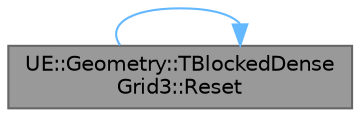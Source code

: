 digraph "UE::Geometry::TBlockedDenseGrid3::Reset"
{
 // INTERACTIVE_SVG=YES
 // LATEX_PDF_SIZE
  bgcolor="transparent";
  edge [fontname=Helvetica,fontsize=10,labelfontname=Helvetica,labelfontsize=10];
  node [fontname=Helvetica,fontsize=10,shape=box,height=0.2,width=0.4];
  rankdir="RL";
  Node1 [id="Node000001",label="UE::Geometry::TBlockedDense\lGrid3::Reset",height=0.2,width=0.4,color="gray40", fillcolor="grey60", style="filled", fontcolor="black",tooltip="Discard all allocated blocks but retain grid dimensions."];
  Node1 -> Node1 [id="edge1_Node000001_Node000001",dir="back",color="steelblue1",style="solid",tooltip=" "];
}
